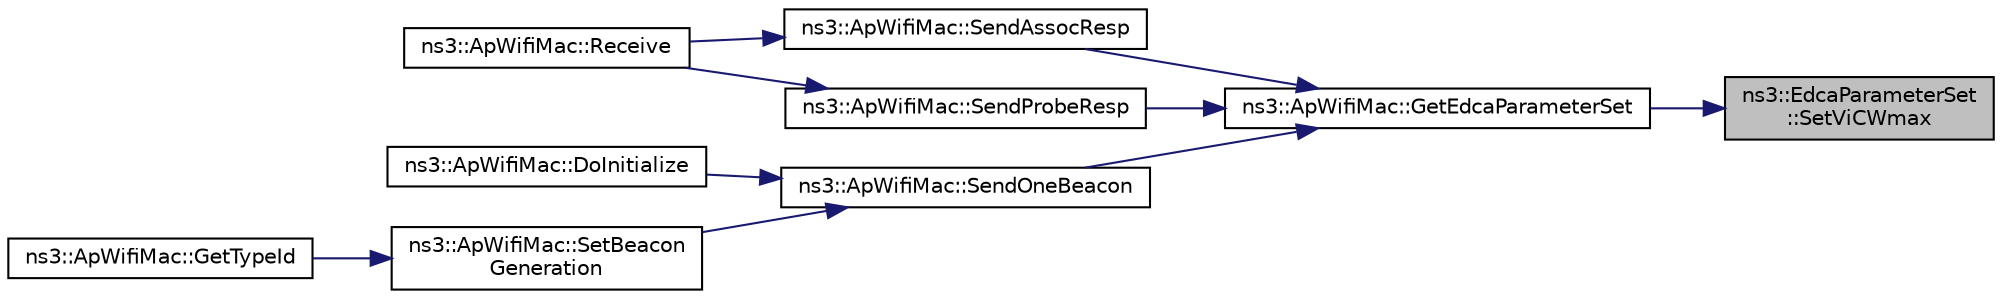 digraph "ns3::EdcaParameterSet::SetViCWmax"
{
 // LATEX_PDF_SIZE
  edge [fontname="Helvetica",fontsize="10",labelfontname="Helvetica",labelfontsize="10"];
  node [fontname="Helvetica",fontsize="10",shape=record];
  rankdir="RL";
  Node1 [label="ns3::EdcaParameterSet\l::SetViCWmax",height=0.2,width=0.4,color="black", fillcolor="grey75", style="filled", fontcolor="black",tooltip="Set the AC_VI CWmax field in the EdcaParameterSet information element."];
  Node1 -> Node2 [dir="back",color="midnightblue",fontsize="10",style="solid",fontname="Helvetica"];
  Node2 [label="ns3::ApWifiMac::GetEdcaParameterSet",height=0.2,width=0.4,color="black", fillcolor="white", style="filled",URL="$classns3_1_1_ap_wifi_mac.html#a8fdab70d8075899ae259189089cca8a7",tooltip="Return the EDCA Parameter Set of the current AP."];
  Node2 -> Node3 [dir="back",color="midnightblue",fontsize="10",style="solid",fontname="Helvetica"];
  Node3 [label="ns3::ApWifiMac::SendAssocResp",height=0.2,width=0.4,color="black", fillcolor="white", style="filled",URL="$classns3_1_1_ap_wifi_mac.html#ad7fef463a6076916fa1f5a989e56f13d",tooltip="Forward an association or a reassociation response packet to the DCF."];
  Node3 -> Node4 [dir="back",color="midnightblue",fontsize="10",style="solid",fontname="Helvetica"];
  Node4 [label="ns3::ApWifiMac::Receive",height=0.2,width=0.4,color="black", fillcolor="white", style="filled",URL="$classns3_1_1_ap_wifi_mac.html#af264125e11c4d132d18966a6aa02ace5",tooltip="This method acts as the MacRxMiddle receive callback and is invoked to notify us that a frame has bee..."];
  Node2 -> Node5 [dir="back",color="midnightblue",fontsize="10",style="solid",fontname="Helvetica"];
  Node5 [label="ns3::ApWifiMac::SendOneBeacon",height=0.2,width=0.4,color="black", fillcolor="white", style="filled",URL="$classns3_1_1_ap_wifi_mac.html#a6c8cbc0fc95f3eaf4840d4ffcf78fac5",tooltip="Forward a beacon packet to the beacon special DCF."];
  Node5 -> Node6 [dir="back",color="midnightblue",fontsize="10",style="solid",fontname="Helvetica"];
  Node6 [label="ns3::ApWifiMac::DoInitialize",height=0.2,width=0.4,color="black", fillcolor="white", style="filled",URL="$classns3_1_1_ap_wifi_mac.html#a398b0e04d5c31b7459358a459beff098",tooltip="Initialize() implementation."];
  Node5 -> Node7 [dir="back",color="midnightblue",fontsize="10",style="solid",fontname="Helvetica"];
  Node7 [label="ns3::ApWifiMac::SetBeacon\lGeneration",height=0.2,width=0.4,color="black", fillcolor="white", style="filled",URL="$classns3_1_1_ap_wifi_mac.html#a09ad3b96835cb8fac18783423d3e57a7",tooltip="Enable or disable beacon generation of the AP."];
  Node7 -> Node8 [dir="back",color="midnightblue",fontsize="10",style="solid",fontname="Helvetica"];
  Node8 [label="ns3::ApWifiMac::GetTypeId",height=0.2,width=0.4,color="black", fillcolor="white", style="filled",URL="$classns3_1_1_ap_wifi_mac.html#aa7cd3c1ec15889267ab5b5e183b91d2b",tooltip="Get the type ID."];
  Node2 -> Node9 [dir="back",color="midnightblue",fontsize="10",style="solid",fontname="Helvetica"];
  Node9 [label="ns3::ApWifiMac::SendProbeResp",height=0.2,width=0.4,color="black", fillcolor="white", style="filled",URL="$classns3_1_1_ap_wifi_mac.html#a0a9fcbd87326c5c56644deb3504038df",tooltip="Forward a probe response packet to the DCF."];
  Node9 -> Node4 [dir="back",color="midnightblue",fontsize="10",style="solid",fontname="Helvetica"];
}
